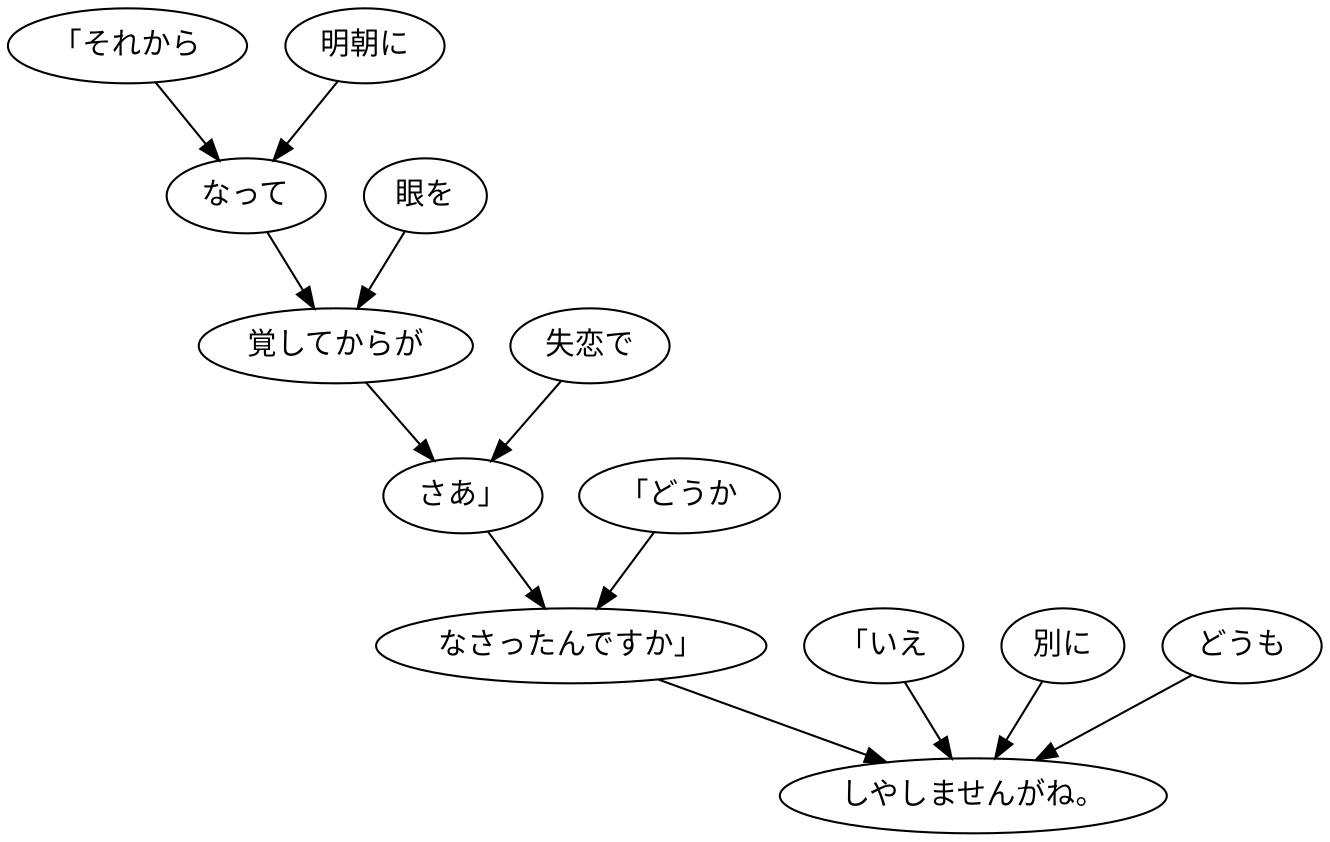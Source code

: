 digraph graph3627 {
	node0 [label="「それから"];
	node1 [label="明朝に"];
	node2 [label="なって"];
	node3 [label="眼を"];
	node4 [label="覚してからが"];
	node5 [label="失恋で"];
	node6 [label="さあ」"];
	node7 [label="「どうか"];
	node8 [label="なさったんですか」"];
	node9 [label="「いえ"];
	node10 [label="別に"];
	node11 [label="どうも"];
	node12 [label="しやしませんがね。"];
	node0 -> node2;
	node1 -> node2;
	node2 -> node4;
	node3 -> node4;
	node4 -> node6;
	node5 -> node6;
	node6 -> node8;
	node7 -> node8;
	node8 -> node12;
	node9 -> node12;
	node10 -> node12;
	node11 -> node12;
}
